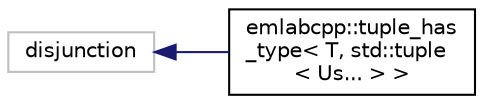digraph "Graphical Class Hierarchy"
{
 // LATEX_PDF_SIZE
  edge [fontname="Helvetica",fontsize="10",labelfontname="Helvetica",labelfontsize="10"];
  node [fontname="Helvetica",fontsize="10",shape=record];
  rankdir="LR";
  Node146 [label="disjunction",height=0.2,width=0.4,color="grey75", fillcolor="white", style="filled",tooltip=" "];
  Node146 -> Node0 [dir="back",color="midnightblue",fontsize="10",style="solid",fontname="Helvetica"];
  Node0 [label="emlabcpp::tuple_has\l_type\< T, std::tuple\l\< Us... \> \>",height=0.2,width=0.4,color="black", fillcolor="white", style="filled",URL="$structemlabcpp_1_1tuple__has__type_3_01T_00_01std_1_1tuple_3_01Us_8_8_8_01_4_01_4.html",tooltip=" "];
}
